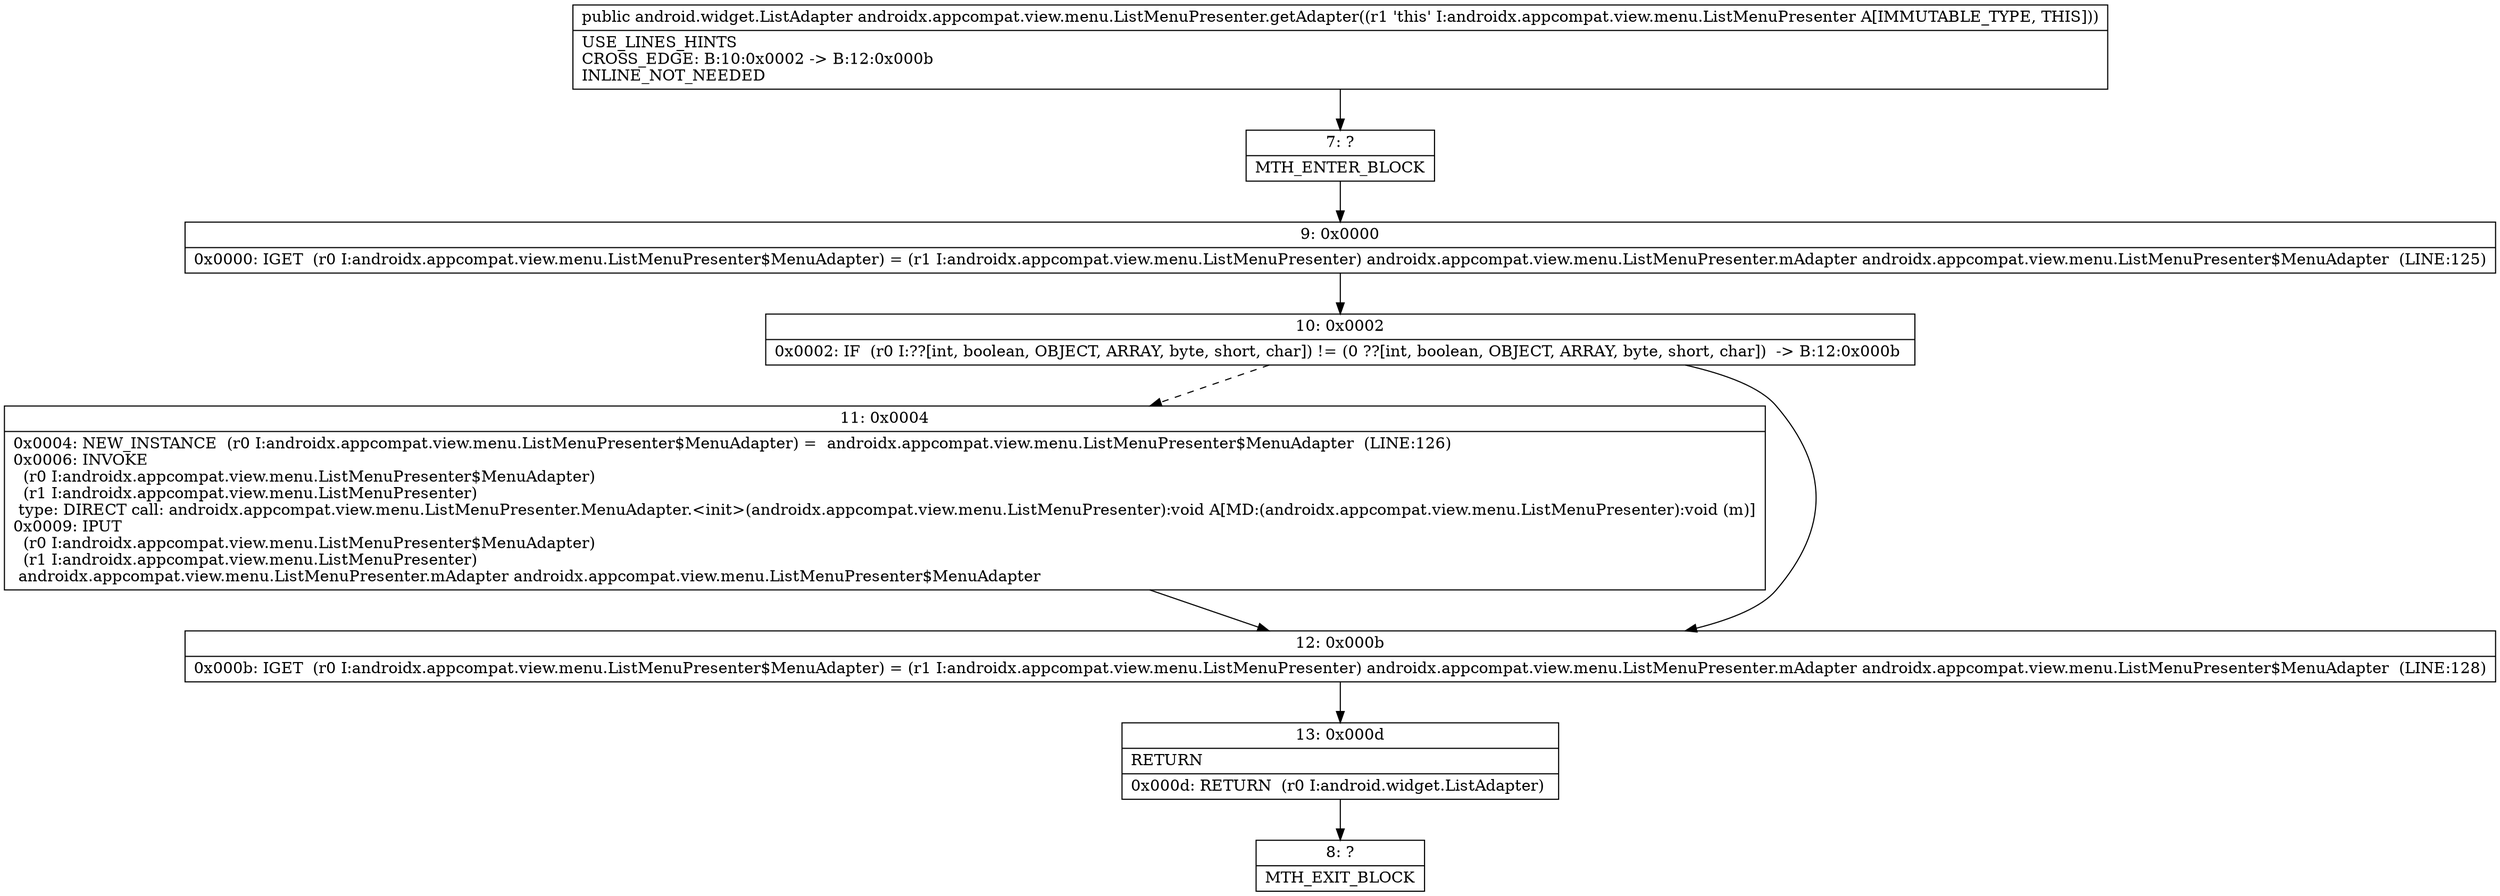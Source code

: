 digraph "CFG forandroidx.appcompat.view.menu.ListMenuPresenter.getAdapter()Landroid\/widget\/ListAdapter;" {
Node_7 [shape=record,label="{7\:\ ?|MTH_ENTER_BLOCK\l}"];
Node_9 [shape=record,label="{9\:\ 0x0000|0x0000: IGET  (r0 I:androidx.appcompat.view.menu.ListMenuPresenter$MenuAdapter) = (r1 I:androidx.appcompat.view.menu.ListMenuPresenter) androidx.appcompat.view.menu.ListMenuPresenter.mAdapter androidx.appcompat.view.menu.ListMenuPresenter$MenuAdapter  (LINE:125)\l}"];
Node_10 [shape=record,label="{10\:\ 0x0002|0x0002: IF  (r0 I:??[int, boolean, OBJECT, ARRAY, byte, short, char]) != (0 ??[int, boolean, OBJECT, ARRAY, byte, short, char])  \-\> B:12:0x000b \l}"];
Node_11 [shape=record,label="{11\:\ 0x0004|0x0004: NEW_INSTANCE  (r0 I:androidx.appcompat.view.menu.ListMenuPresenter$MenuAdapter) =  androidx.appcompat.view.menu.ListMenuPresenter$MenuAdapter  (LINE:126)\l0x0006: INVOKE  \l  (r0 I:androidx.appcompat.view.menu.ListMenuPresenter$MenuAdapter)\l  (r1 I:androidx.appcompat.view.menu.ListMenuPresenter)\l type: DIRECT call: androidx.appcompat.view.menu.ListMenuPresenter.MenuAdapter.\<init\>(androidx.appcompat.view.menu.ListMenuPresenter):void A[MD:(androidx.appcompat.view.menu.ListMenuPresenter):void (m)]\l0x0009: IPUT  \l  (r0 I:androidx.appcompat.view.menu.ListMenuPresenter$MenuAdapter)\l  (r1 I:androidx.appcompat.view.menu.ListMenuPresenter)\l androidx.appcompat.view.menu.ListMenuPresenter.mAdapter androidx.appcompat.view.menu.ListMenuPresenter$MenuAdapter \l}"];
Node_12 [shape=record,label="{12\:\ 0x000b|0x000b: IGET  (r0 I:androidx.appcompat.view.menu.ListMenuPresenter$MenuAdapter) = (r1 I:androidx.appcompat.view.menu.ListMenuPresenter) androidx.appcompat.view.menu.ListMenuPresenter.mAdapter androidx.appcompat.view.menu.ListMenuPresenter$MenuAdapter  (LINE:128)\l}"];
Node_13 [shape=record,label="{13\:\ 0x000d|RETURN\l|0x000d: RETURN  (r0 I:android.widget.ListAdapter) \l}"];
Node_8 [shape=record,label="{8\:\ ?|MTH_EXIT_BLOCK\l}"];
MethodNode[shape=record,label="{public android.widget.ListAdapter androidx.appcompat.view.menu.ListMenuPresenter.getAdapter((r1 'this' I:androidx.appcompat.view.menu.ListMenuPresenter A[IMMUTABLE_TYPE, THIS]))  | USE_LINES_HINTS\lCROSS_EDGE: B:10:0x0002 \-\> B:12:0x000b\lINLINE_NOT_NEEDED\l}"];
MethodNode -> Node_7;Node_7 -> Node_9;
Node_9 -> Node_10;
Node_10 -> Node_11[style=dashed];
Node_10 -> Node_12;
Node_11 -> Node_12;
Node_12 -> Node_13;
Node_13 -> Node_8;
}


